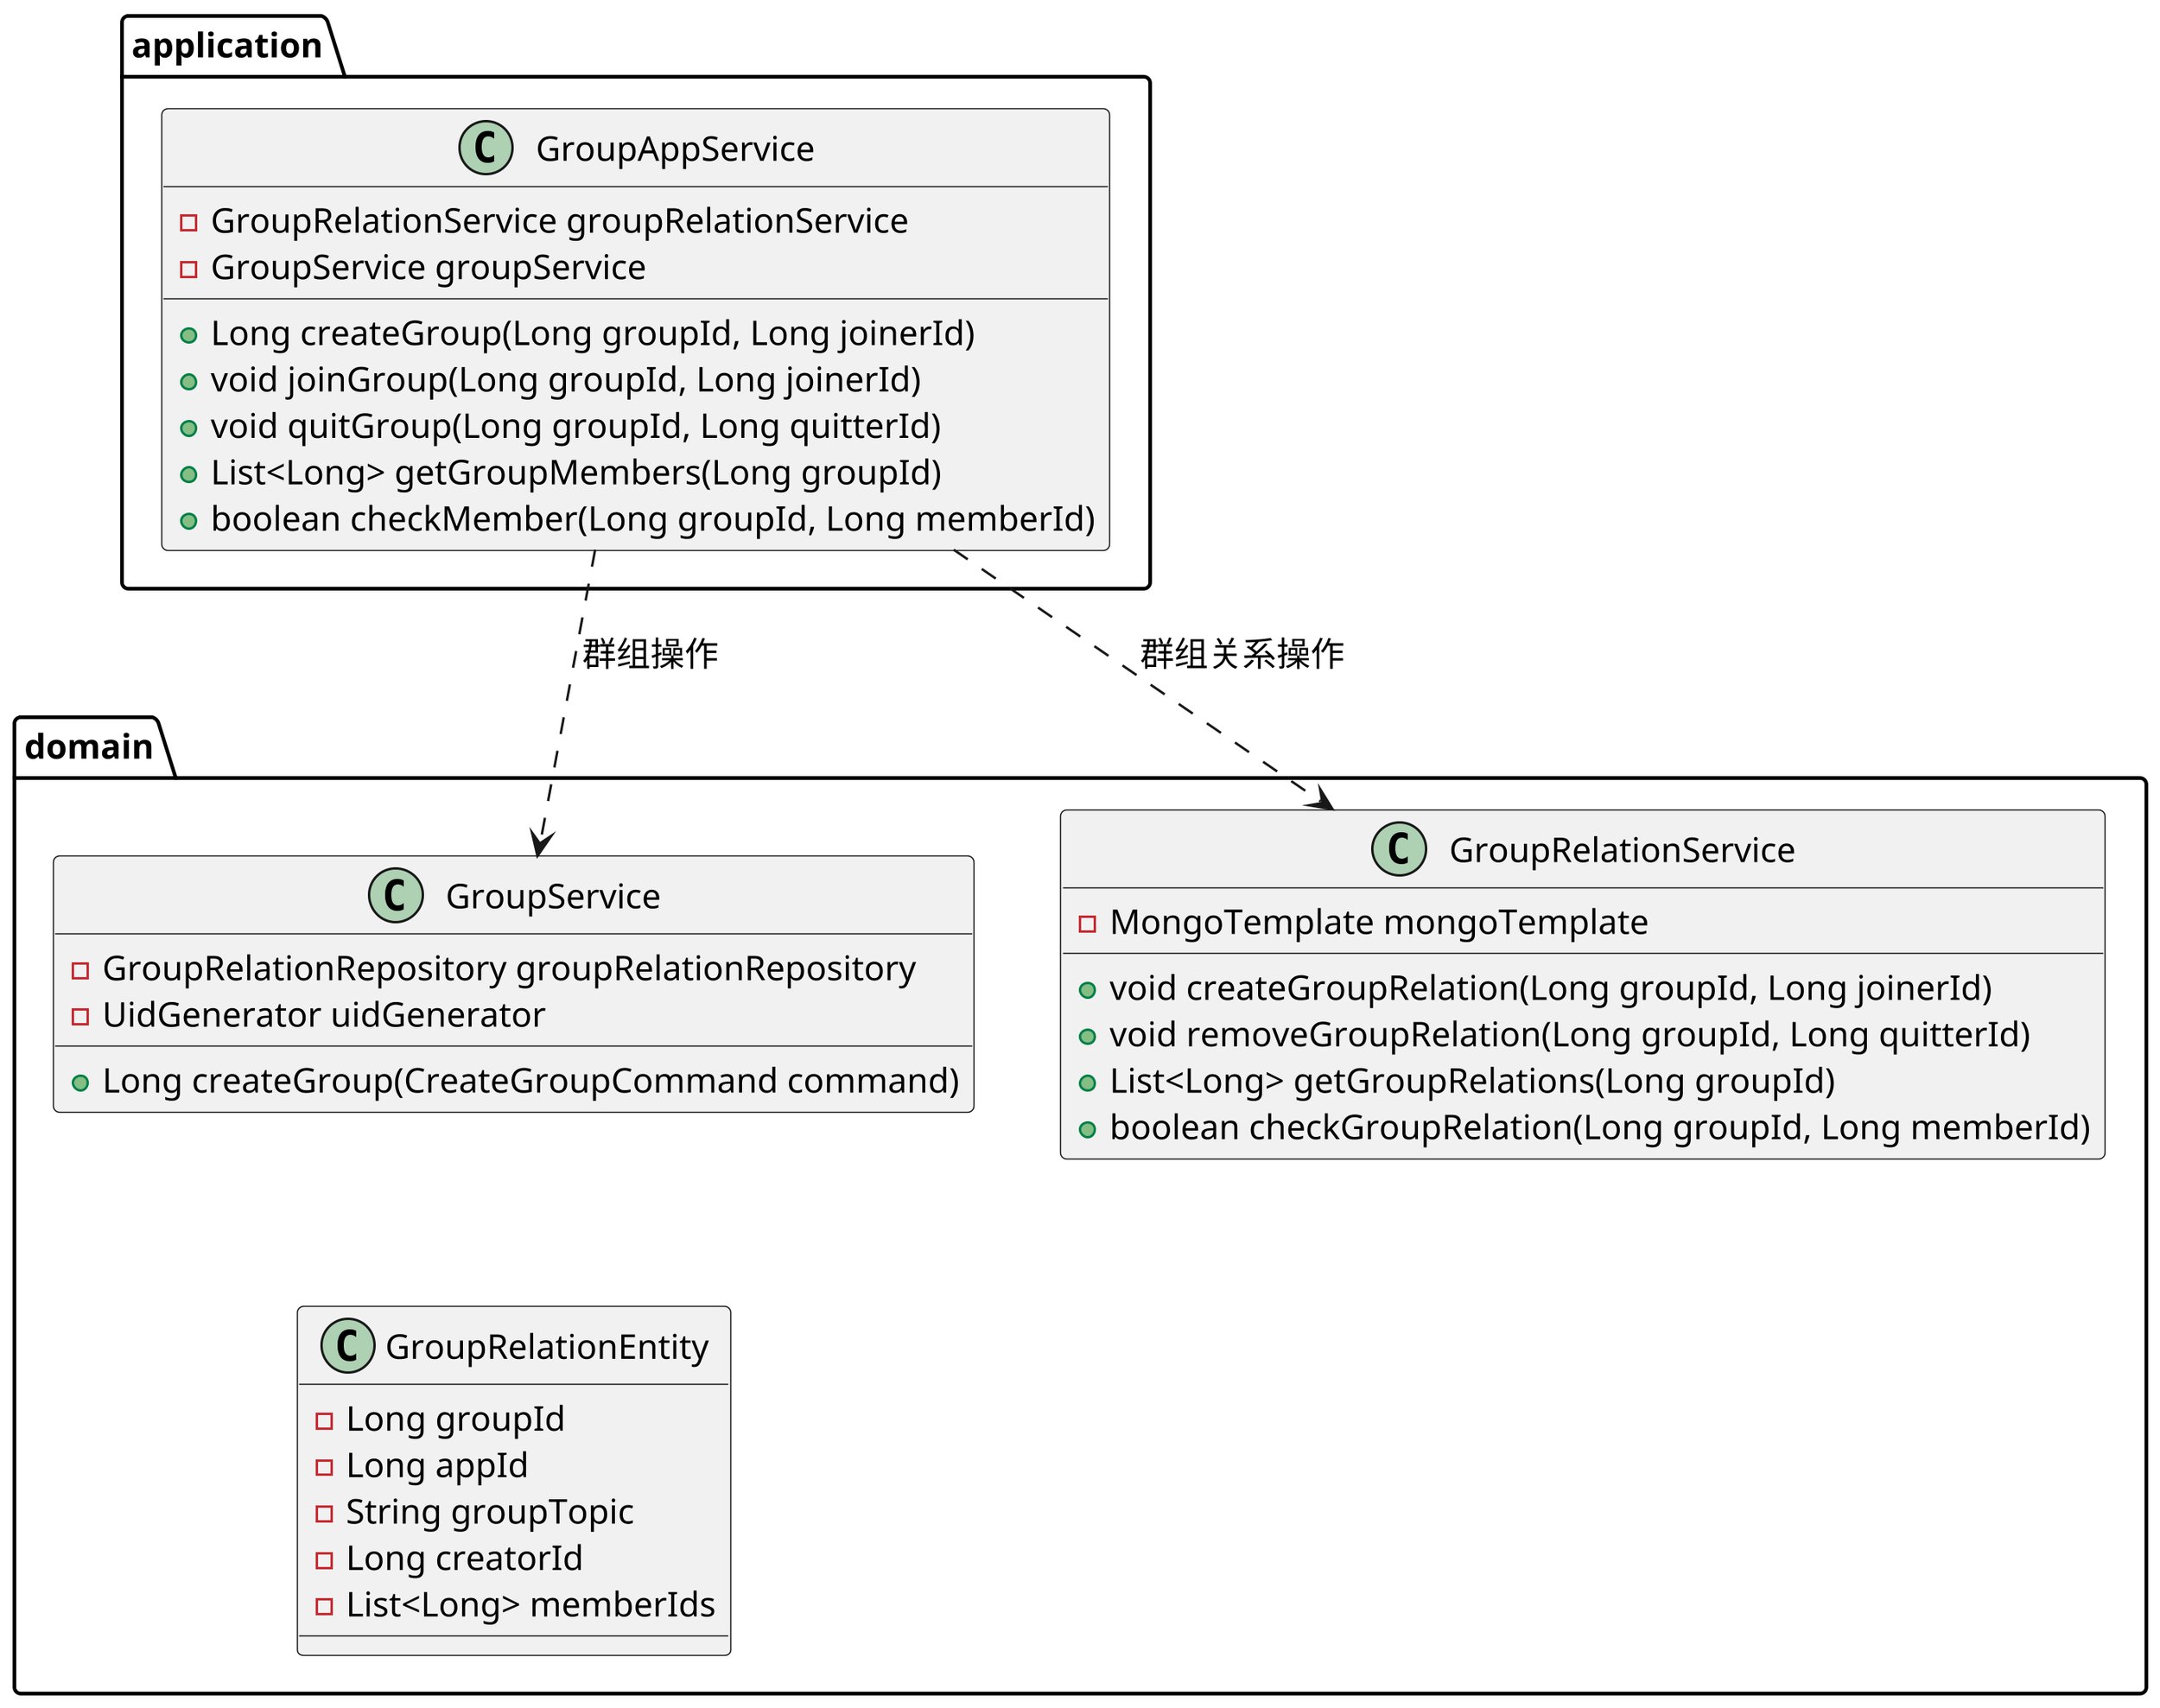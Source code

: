 @startuml
'https://plantuml.com/class-diagram
skinparam shadowing false
skinparam defaultFontName xfonts-wqy
skinparam dpi 300
skinparam activity  {
    DiamondFontSize 14
    ArrowFontSize 14
    FontSize 14
}

package application {
    class GroupAppService {
        - GroupRelationService groupRelationService
        - GroupService groupService
        + Long createGroup(Long groupId, Long joinerId)
        + void joinGroup(Long groupId, Long joinerId)
        + void quitGroup(Long groupId, Long quitterId)
        + List<Long> getGroupMembers(Long groupId)
        + boolean checkMember(Long groupId, Long memberId)
    }
}

package domain {
    class GroupService {
        - GroupRelationRepository groupRelationRepository
        - UidGenerator uidGenerator
        + Long createGroup(CreateGroupCommand command)
    }
    class GroupRelationService {
        - MongoTemplate mongoTemplate
        + void createGroupRelation(Long groupId, Long joinerId)
        + void removeGroupRelation(Long groupId, Long quitterId)
        + List<Long> getGroupRelations(Long groupId)
        + boolean checkGroupRelation(Long groupId, Long memberId)
    }
    class GroupRelationEntity {
        - Long groupId
        - Long appId
        - String groupTopic
        - Long creatorId
        - List<Long> memberIds
    }
}
GroupAppService ..> GroupRelationService: 群组关系操作
GroupAppService ..> GroupService: 群组操作
GroupService .[hidden].> GroupRelationEntity
@enduml